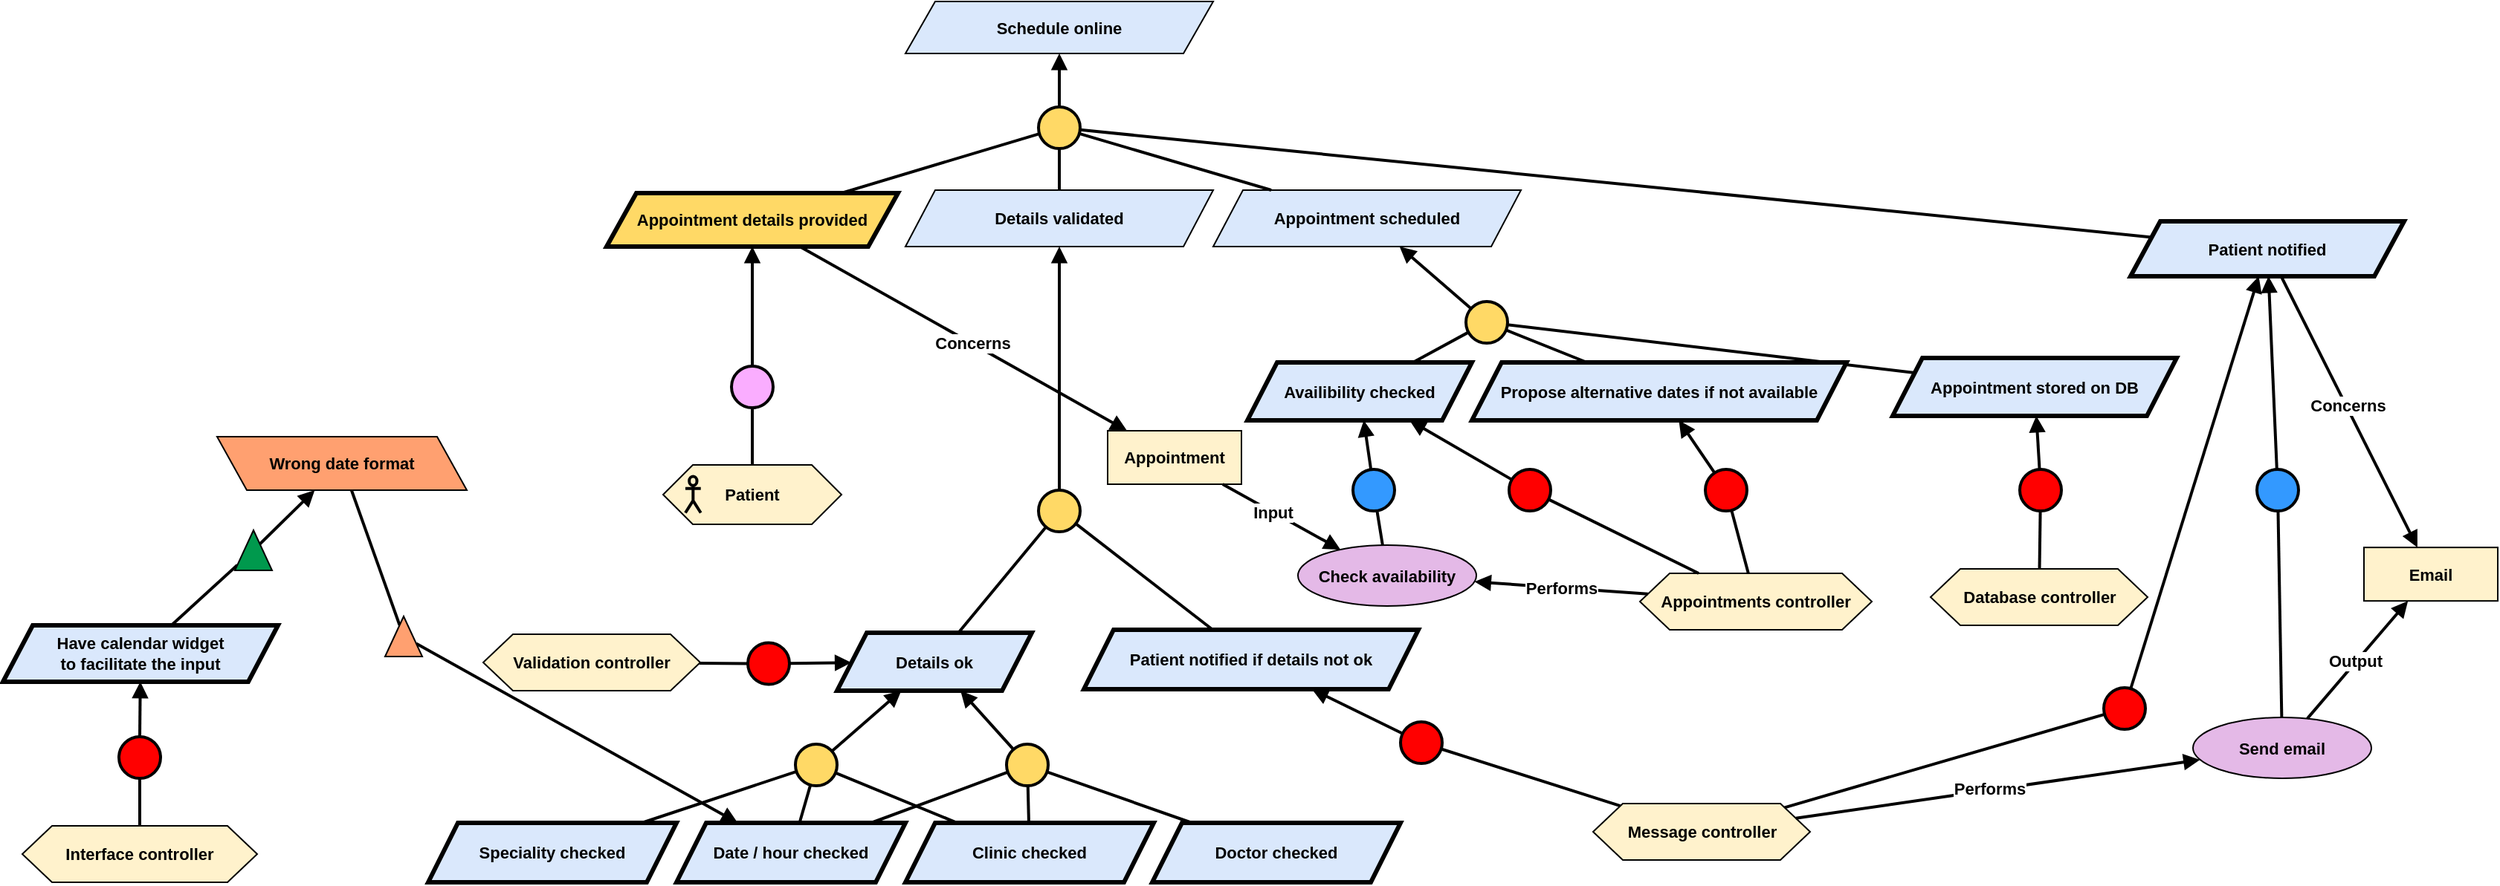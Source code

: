 <mxfile version="24.4.0" type="github">
  <diagram name="Page-1" id="M_wEQLcIumDKBrQ4-JNB">
    <mxGraphModel dx="5481" dy="-358" grid="0" gridSize="10" guides="1" tooltips="1" connect="1" arrows="1" fold="1" page="0" pageScale="1" pageWidth="827" pageHeight="1169" math="0" shadow="0">
      <root>
        <mxCell id="0" />
        <mxCell id="1" parent="0" />
        <mxCell id="sHgMJsrywVrZmcVVEgwD-94" value="Wrong date format" style="shape=parallelogram;perimeter=parallelogramPerimeter;whiteSpace=wrap;html=1;fixedSize=1;fillColor=#FFA070;fontStyle=1;fontFamily=Helvetica;fontSize=11;fontColor=default;labelBackgroundColor=none;flipH=1;flipV=0;" vertex="1" parent="1">
          <mxGeometry x="-3850" y="1680" width="168" height="36" as="geometry" />
        </mxCell>
        <mxCell id="sHgMJsrywVrZmcVVEgwD-101" value="&lt;b&gt;Have calendar widget&lt;br&gt;to facilitate the input&lt;/b&gt;" style="shape=parallelogram;perimeter=parallelogramPerimeter;whiteSpace=wrap;html=1;fixedSize=1;fillColor=#dae8fc;strokeColor=#000000;fontFamily=Helvetica;fontSize=11;fontColor=default;labelBackgroundColor=none;strokeWidth=3;" vertex="1" parent="1">
          <mxGeometry x="-3994" y="1807" width="185" height="38" as="geometry" />
        </mxCell>
        <mxCell id="sHgMJsrywVrZmcVVEgwD-102" value="&lt;div&gt;&lt;b&gt;Interface controller&lt;/b&gt;&lt;/div&gt;" style="shape=hexagon;perimeter=hexagonPerimeter2;whiteSpace=wrap;html=1;fixedSize=1;fillColor=#FFF2CC;fontFamily=Helvetica;fontSize=11;fontColor=default;labelBackgroundColor=none;" vertex="1" parent="1">
          <mxGeometry x="-3981" y="1942" width="158" height="38" as="geometry" />
        </mxCell>
        <mxCell id="sHgMJsrywVrZmcVVEgwD-106" value="" style="ellipse;whiteSpace=wrap;html=1;aspect=fixed;fillColor=#FF0000;strokeWidth=2;" vertex="1" parent="1">
          <mxGeometry x="-3916" y="1882" width="28" height="28" as="geometry" />
        </mxCell>
        <mxCell id="sHgMJsrywVrZmcVVEgwD-107" value="" style="endArrow=block;html=1;rounded=0;endFill=1;strokeWidth=2;" edge="1" parent="1" source="sHgMJsrywVrZmcVVEgwD-106" target="sHgMJsrywVrZmcVVEgwD-101">
          <mxGeometry width="50" height="50" relative="1" as="geometry">
            <mxPoint x="-3866.005" y="2033.972" as="sourcePoint" />
            <mxPoint x="-4000" y="1962" as="targetPoint" />
          </mxGeometry>
        </mxCell>
        <mxCell id="sHgMJsrywVrZmcVVEgwD-108" value="" style="endArrow=none;html=1;rounded=0;strokeWidth=2;" edge="1" parent="1" source="sHgMJsrywVrZmcVVEgwD-102" target="sHgMJsrywVrZmcVVEgwD-106">
          <mxGeometry width="50" height="50" relative="1" as="geometry">
            <mxPoint x="-3987" y="2111" as="sourcePoint" />
            <mxPoint x="-3842" y="2032" as="targetPoint" />
          </mxGeometry>
        </mxCell>
        <mxCell id="sHgMJsrywVrZmcVVEgwD-112" value="" style="endArrow=block;html=1;rounded=0;endFill=1;strokeWidth=2;" edge="1" parent="1" source="sHgMJsrywVrZmcVVEgwD-114" target="sHgMJsrywVrZmcVVEgwD-94">
          <mxGeometry width="50" height="50" relative="1" as="geometry">
            <mxPoint x="-3885.5" y="1775" as="sourcePoint" />
            <mxPoint x="-3913" y="1720" as="targetPoint" />
          </mxGeometry>
        </mxCell>
        <mxCell id="sHgMJsrywVrZmcVVEgwD-113" value="" style="endArrow=none;html=1;rounded=0;strokeWidth=2;" edge="1" parent="1" source="sHgMJsrywVrZmcVVEgwD-101" target="sHgMJsrywVrZmcVVEgwD-114">
          <mxGeometry width="50" height="50" relative="1" as="geometry">
            <mxPoint x="-4096" y="1827" as="sourcePoint" />
            <mxPoint x="-3983.256" y="1801.998" as="targetPoint" />
          </mxGeometry>
        </mxCell>
        <mxCell id="sHgMJsrywVrZmcVVEgwD-114" value="" style="triangle;whiteSpace=wrap;html=1;rotation=-90;fillColor=#00994D;" vertex="1" parent="1">
          <mxGeometry x="-3839" y="1744" width="27" height="25" as="geometry" />
        </mxCell>
        <mxCell id="sHgMJsrywVrZmcVVEgwD-127" value="&lt;b&gt;Schedule online&lt;/b&gt;" style="shape=parallelogram;perimeter=parallelogramPerimeter;whiteSpace=wrap;html=1;fixedSize=1;fillColor=#dae8fc;strokeColor=#000000;fontFamily=Helvetica;fontSize=11;fontColor=default;labelBackgroundColor=none;" vertex="1" parent="1">
          <mxGeometry x="-3387" y="1387" width="207" height="35" as="geometry" />
        </mxCell>
        <mxCell id="sHgMJsrywVrZmcVVEgwD-128" value="" style="ellipse;whiteSpace=wrap;html=1;aspect=fixed;fillColor=#FFD966;strokeWidth=2;" vertex="1" parent="1">
          <mxGeometry x="-3297.5" y="1458" width="28" height="28" as="geometry" />
        </mxCell>
        <mxCell id="sHgMJsrywVrZmcVVEgwD-129" value="" style="endArrow=block;html=1;rounded=0;endFill=1;strokeWidth=2;" edge="1" parent="1" source="sHgMJsrywVrZmcVVEgwD-128" target="sHgMJsrywVrZmcVVEgwD-127">
          <mxGeometry width="50" height="50" relative="1" as="geometry">
            <mxPoint x="-3260.005" y="1566.972" as="sourcePoint" />
            <mxPoint x="-3264" y="1522" as="targetPoint" />
          </mxGeometry>
        </mxCell>
        <mxCell id="sHgMJsrywVrZmcVVEgwD-130" value="" style="endArrow=none;html=1;rounded=0;strokeWidth=2;" edge="1" parent="1" source="sHgMJsrywVrZmcVVEgwD-131" target="sHgMJsrywVrZmcVVEgwD-128">
          <mxGeometry width="50" height="50" relative="1" as="geometry">
            <mxPoint x="-3355" y="1556" as="sourcePoint" />
            <mxPoint x="-3236" y="1565" as="targetPoint" />
          </mxGeometry>
        </mxCell>
        <mxCell id="sHgMJsrywVrZmcVVEgwD-131" value="&lt;b&gt;Appointment details provided&lt;/b&gt;" style="shape=parallelogram;perimeter=parallelogramPerimeter;whiteSpace=wrap;html=1;fixedSize=1;fillColor=#FFD966;strokeColor=#000000;strokeWidth=3;fontFamily=Helvetica;fontSize=11;fontColor=default;labelBackgroundColor=none;" vertex="1" parent="1">
          <mxGeometry x="-3588" y="1516" width="196" height="36" as="geometry" />
        </mxCell>
        <mxCell id="sHgMJsrywVrZmcVVEgwD-132" value="&lt;b&gt;Details validated&lt;/b&gt;" style="shape=parallelogram;perimeter=parallelogramPerimeter;whiteSpace=wrap;html=1;fixedSize=1;fillColor=#dae8fc;strokeColor=#000000;fontFamily=Helvetica;fontSize=11;fontColor=default;labelBackgroundColor=none;" vertex="1" parent="1">
          <mxGeometry x="-3387" y="1514" width="207" height="38" as="geometry" />
        </mxCell>
        <mxCell id="sHgMJsrywVrZmcVVEgwD-133" value="" style="ellipse;whiteSpace=wrap;html=1;aspect=fixed;fillColor=#FAADFF;strokeWidth=2;fontFamily=Helvetica;fontSize=11;fontColor=default;labelBackgroundColor=default;" vertex="1" parent="1">
          <mxGeometry x="-3504" y="1632.5" width="28" height="28" as="geometry" />
        </mxCell>
        <mxCell id="sHgMJsrywVrZmcVVEgwD-134" value="" style="endArrow=block;html=1;rounded=0;endFill=1;strokeWidth=2;strokeColor=default;align=center;verticalAlign=middle;fontFamily=Helvetica;fontSize=11;fontColor=default;labelBackgroundColor=default;" edge="1" parent="1" source="sHgMJsrywVrZmcVVEgwD-133" target="sHgMJsrywVrZmcVVEgwD-131">
          <mxGeometry width="50" height="50" relative="1" as="geometry">
            <mxPoint x="-3520.005" y="1673.972" as="sourcePoint" />
            <mxPoint x="-3524" y="1629" as="targetPoint" />
          </mxGeometry>
        </mxCell>
        <mxCell id="sHgMJsrywVrZmcVVEgwD-135" value="" style="endArrow=none;html=1;rounded=0;strokeWidth=2;strokeColor=default;align=center;verticalAlign=middle;fontFamily=Helvetica;fontSize=11;fontColor=default;labelBackgroundColor=default;" edge="1" parent="1" source="sHgMJsrywVrZmcVVEgwD-137" target="sHgMJsrywVrZmcVVEgwD-133">
          <mxGeometry width="50" height="50" relative="1" as="geometry">
            <mxPoint x="-3521" y="1736" as="sourcePoint" />
            <mxPoint x="-3496" y="1672" as="targetPoint" />
          </mxGeometry>
        </mxCell>
        <mxCell id="sHgMJsrywVrZmcVVEgwD-136" value="" style="group" vertex="1" connectable="0" parent="1">
          <mxGeometry x="-3550" y="1699" width="120" height="40" as="geometry" />
        </mxCell>
        <mxCell id="sHgMJsrywVrZmcVVEgwD-137" value="&lt;div&gt;&lt;b&gt;Patient&lt;/b&gt;&lt;/div&gt;" style="shape=hexagon;perimeter=hexagonPerimeter2;whiteSpace=wrap;html=1;fixedSize=1;fillColor=#FFF2CC;fontFamily=Helvetica;fontSize=11;fontColor=default;labelBackgroundColor=none;" vertex="1" parent="sHgMJsrywVrZmcVVEgwD-136">
          <mxGeometry width="120" height="40" as="geometry" />
        </mxCell>
        <mxCell id="sHgMJsrywVrZmcVVEgwD-138" value="" style="shape=umlActor;verticalLabelPosition=bottom;verticalAlign=top;html=1;outlineConnect=0;fillColor=none;strokeWidth=2;fontFamily=Helvetica;fontSize=11;fontColor=default;labelBackgroundColor=default;" vertex="1" parent="sHgMJsrywVrZmcVVEgwD-136">
          <mxGeometry x="14.983" y="7.75" width="10.373" height="24.5" as="geometry" />
        </mxCell>
        <mxCell id="sHgMJsrywVrZmcVVEgwD-139" value="&lt;b&gt;Details ok&lt;/b&gt;" style="shape=parallelogram;perimeter=parallelogramPerimeter;whiteSpace=wrap;html=1;fixedSize=1;fillColor=#dae8fc;strokeColor=#000000;strokeWidth=3;fontFamily=Helvetica;fontSize=11;fontColor=default;labelBackgroundColor=none;" vertex="1" parent="1">
          <mxGeometry x="-3433" y="1812" width="131" height="39" as="geometry" />
        </mxCell>
        <mxCell id="sHgMJsrywVrZmcVVEgwD-140" value="&lt;div&gt;&lt;b&gt;Validation controller&lt;/b&gt;&lt;/div&gt;" style="shape=hexagon;perimeter=hexagonPerimeter2;whiteSpace=wrap;html=1;fixedSize=1;fillColor=#FFF2CC;fontFamily=Helvetica;fontSize=11;fontColor=default;labelBackgroundColor=none;" vertex="1" parent="1">
          <mxGeometry x="-3671" y="1813" width="146" height="38" as="geometry" />
        </mxCell>
        <mxCell id="sHgMJsrywVrZmcVVEgwD-141" value="" style="ellipse;whiteSpace=wrap;html=1;aspect=fixed;fillColor=#FF0000;strokeWidth=2;" vertex="1" parent="1">
          <mxGeometry x="-3493" y="1818.75" width="28" height="28" as="geometry" />
        </mxCell>
        <mxCell id="sHgMJsrywVrZmcVVEgwD-142" value="" style="endArrow=block;html=1;rounded=0;endFill=1;strokeWidth=2;" edge="1" parent="1" source="sHgMJsrywVrZmcVVEgwD-141" target="sHgMJsrywVrZmcVVEgwD-139">
          <mxGeometry width="50" height="50" relative="1" as="geometry">
            <mxPoint x="-3463.005" y="1825.972" as="sourcePoint" />
            <mxPoint x="-3467" y="1781" as="targetPoint" />
          </mxGeometry>
        </mxCell>
        <mxCell id="sHgMJsrywVrZmcVVEgwD-143" value="" style="endArrow=none;html=1;rounded=0;strokeWidth=2;" edge="1" parent="1" source="sHgMJsrywVrZmcVVEgwD-140" target="sHgMJsrywVrZmcVVEgwD-141">
          <mxGeometry width="50" height="50" relative="1" as="geometry">
            <mxPoint x="-3464" y="1888" as="sourcePoint" />
            <mxPoint x="-3439" y="1824" as="targetPoint" />
          </mxGeometry>
        </mxCell>
        <mxCell id="sHgMJsrywVrZmcVVEgwD-144" value="&lt;b&gt;Patient notified if details not ok&lt;/b&gt;" style="shape=parallelogram;perimeter=parallelogramPerimeter;whiteSpace=wrap;html=1;fixedSize=1;fillColor=#dae8fc;strokeColor=#000000;strokeWidth=3;fontFamily=Helvetica;fontSize=11;fontColor=default;labelBackgroundColor=none;" vertex="1" parent="1">
          <mxGeometry x="-3267" y="1810" width="225" height="40" as="geometry" />
        </mxCell>
        <mxCell id="sHgMJsrywVrZmcVVEgwD-145" value="" style="ellipse;whiteSpace=wrap;html=1;aspect=fixed;fillColor=#FFD966;strokeWidth=2;" vertex="1" parent="1">
          <mxGeometry x="-3297.5" y="1716" width="28" height="28" as="geometry" />
        </mxCell>
        <mxCell id="sHgMJsrywVrZmcVVEgwD-146" value="" style="endArrow=block;html=1;rounded=0;endFill=1;strokeWidth=2;" edge="1" parent="1" source="sHgMJsrywVrZmcVVEgwD-145" target="sHgMJsrywVrZmcVVEgwD-132">
          <mxGeometry width="50" height="50" relative="1" as="geometry">
            <mxPoint x="-3291.005" y="1774.972" as="sourcePoint" />
            <mxPoint x="-3295" y="1730" as="targetPoint" />
          </mxGeometry>
        </mxCell>
        <mxCell id="sHgMJsrywVrZmcVVEgwD-147" value="" style="endArrow=none;html=1;rounded=0;strokeWidth=2;" edge="1" parent="1" source="sHgMJsrywVrZmcVVEgwD-144" target="sHgMJsrywVrZmcVVEgwD-145">
          <mxGeometry width="50" height="50" relative="1" as="geometry">
            <mxPoint x="-3292" y="1837" as="sourcePoint" />
            <mxPoint x="-3267" y="1773" as="targetPoint" />
          </mxGeometry>
        </mxCell>
        <mxCell id="sHgMJsrywVrZmcVVEgwD-148" value="" style="endArrow=none;html=1;rounded=0;strokeWidth=2;" edge="1" parent="1" source="sHgMJsrywVrZmcVVEgwD-139" target="sHgMJsrywVrZmcVVEgwD-145">
          <mxGeometry width="50" height="50" relative="1" as="geometry">
            <mxPoint x="-3154" y="1836" as="sourcePoint" />
            <mxPoint x="-3246" y="1780" as="targetPoint" />
          </mxGeometry>
        </mxCell>
        <mxCell id="sHgMJsrywVrZmcVVEgwD-149" value="&lt;b&gt;Date / hour checked&lt;/b&gt;" style="shape=parallelogram;perimeter=parallelogramPerimeter;whiteSpace=wrap;html=1;fixedSize=1;fillColor=#dae8fc;strokeColor=#000000;fontFamily=Helvetica;fontSize=11;fontColor=default;labelBackgroundColor=none;strokeWidth=3;" vertex="1" parent="1">
          <mxGeometry x="-3541" y="1940" width="154" height="40" as="geometry" />
        </mxCell>
        <mxCell id="sHgMJsrywVrZmcVVEgwD-150" value="&lt;b&gt;Speciality checked&lt;/b&gt;" style="shape=parallelogram;perimeter=parallelogramPerimeter;whiteSpace=wrap;html=1;fixedSize=1;fillColor=#dae8fc;strokeColor=#000000;fontFamily=Helvetica;fontSize=11;fontColor=default;labelBackgroundColor=none;strokeWidth=3;" vertex="1" parent="1">
          <mxGeometry x="-3708" y="1940" width="167" height="40" as="geometry" />
        </mxCell>
        <mxCell id="sHgMJsrywVrZmcVVEgwD-151" value="&lt;b&gt;Doctor checked&lt;/b&gt;" style="shape=parallelogram;perimeter=parallelogramPerimeter;whiteSpace=wrap;html=1;fixedSize=1;fillColor=#dae8fc;strokeColor=#000000;fontFamily=Helvetica;fontSize=11;fontColor=default;labelBackgroundColor=none;strokeWidth=3;" vertex="1" parent="1">
          <mxGeometry x="-3221" y="1940" width="167" height="40" as="geometry" />
        </mxCell>
        <mxCell id="sHgMJsrywVrZmcVVEgwD-152" value="" style="ellipse;whiteSpace=wrap;html=1;aspect=fixed;fillColor=#FFD966;strokeWidth=2;" vertex="1" parent="1">
          <mxGeometry x="-3461" y="1887" width="28" height="28" as="geometry" />
        </mxCell>
        <mxCell id="sHgMJsrywVrZmcVVEgwD-153" value="" style="endArrow=none;html=1;rounded=0;strokeWidth=2;" edge="1" parent="1" source="sHgMJsrywVrZmcVVEgwD-149" target="sHgMJsrywVrZmcVVEgwD-152">
          <mxGeometry width="50" height="50" relative="1" as="geometry">
            <mxPoint x="-3578" y="2070" as="sourcePoint" />
            <mxPoint x="-3519" y="2029" as="targetPoint" />
          </mxGeometry>
        </mxCell>
        <mxCell id="sHgMJsrywVrZmcVVEgwD-154" value="" style="endArrow=none;html=1;rounded=0;strokeWidth=2;" edge="1" parent="1" source="sHgMJsrywVrZmcVVEgwD-150" target="sHgMJsrywVrZmcVVEgwD-152">
          <mxGeometry width="50" height="50" relative="1" as="geometry">
            <mxPoint x="-3514" y="2104" as="sourcePoint" />
            <mxPoint x="-3480" y="2013" as="targetPoint" />
          </mxGeometry>
        </mxCell>
        <mxCell id="sHgMJsrywVrZmcVVEgwD-155" value="" style="ellipse;whiteSpace=wrap;html=1;aspect=fixed;fillColor=#FFD966;strokeWidth=2;" vertex="1" parent="1">
          <mxGeometry x="-3319" y="1887" width="28" height="28" as="geometry" />
        </mxCell>
        <mxCell id="sHgMJsrywVrZmcVVEgwD-156" value="" style="endArrow=none;html=1;rounded=0;strokeWidth=2;" edge="1" parent="1" source="sHgMJsrywVrZmcVVEgwD-151" target="sHgMJsrywVrZmcVVEgwD-155">
          <mxGeometry width="50" height="50" relative="1" as="geometry">
            <mxPoint x="-3394" y="2100" as="sourcePoint" />
            <mxPoint x="-3466" y="2011" as="targetPoint" />
          </mxGeometry>
        </mxCell>
        <mxCell id="sHgMJsrywVrZmcVVEgwD-157" value="" style="endArrow=none;html=1;rounded=0;strokeWidth=2;" edge="1" parent="1" source="sHgMJsrywVrZmcVVEgwD-149" target="sHgMJsrywVrZmcVVEgwD-155">
          <mxGeometry width="50" height="50" relative="1" as="geometry">
            <mxPoint x="-3418" y="2100" as="sourcePoint" />
            <mxPoint x="-3468" y="2012" as="targetPoint" />
          </mxGeometry>
        </mxCell>
        <mxCell id="sHgMJsrywVrZmcVVEgwD-158" value="" style="endArrow=block;html=1;rounded=0;endFill=1;strokeWidth=2;" edge="1" parent="1" source="sHgMJsrywVrZmcVVEgwD-155" target="sHgMJsrywVrZmcVVEgwD-139">
          <mxGeometry width="50" height="50" relative="1" as="geometry">
            <mxPoint x="-3257" y="1759" as="sourcePoint" />
            <mxPoint x="-3239" y="1625" as="targetPoint" />
          </mxGeometry>
        </mxCell>
        <mxCell id="sHgMJsrywVrZmcVVEgwD-159" value="" style="endArrow=block;html=1;rounded=0;endFill=1;strokeWidth=2;" edge="1" parent="1" source="sHgMJsrywVrZmcVVEgwD-152" target="sHgMJsrywVrZmcVVEgwD-139">
          <mxGeometry width="50" height="50" relative="1" as="geometry">
            <mxPoint x="-3328" y="1996" as="sourcePoint" />
            <mxPoint x="-3354" y="1861" as="targetPoint" />
          </mxGeometry>
        </mxCell>
        <mxCell id="sHgMJsrywVrZmcVVEgwD-160" value="&lt;div&gt;&lt;b&gt;Message controller&lt;/b&gt;&lt;/div&gt;" style="shape=hexagon;perimeter=hexagonPerimeter2;whiteSpace=wrap;html=1;fixedSize=1;fillColor=#FFF2CC;fontFamily=Helvetica;fontSize=11;fontColor=default;labelBackgroundColor=none;" vertex="1" parent="1">
          <mxGeometry x="-2924.5" y="1927" width="146" height="38" as="geometry" />
        </mxCell>
        <mxCell id="sHgMJsrywVrZmcVVEgwD-161" value="" style="ellipse;whiteSpace=wrap;html=1;aspect=fixed;fillColor=#FF0000;strokeWidth=2;" vertex="1" parent="1">
          <mxGeometry x="-3054" y="1872" width="28" height="28" as="geometry" />
        </mxCell>
        <mxCell id="sHgMJsrywVrZmcVVEgwD-162" value="" style="endArrow=block;html=1;rounded=0;endFill=1;strokeWidth=2;" edge="1" parent="1" source="sHgMJsrywVrZmcVVEgwD-161" target="sHgMJsrywVrZmcVVEgwD-144">
          <mxGeometry width="50" height="50" relative="1" as="geometry">
            <mxPoint x="-2940.005" y="1837.972" as="sourcePoint" />
            <mxPoint x="-2944" y="1793" as="targetPoint" />
          </mxGeometry>
        </mxCell>
        <mxCell id="sHgMJsrywVrZmcVVEgwD-163" value="" style="endArrow=none;html=1;rounded=0;strokeWidth=2;" edge="1" parent="1" source="sHgMJsrywVrZmcVVEgwD-160" target="sHgMJsrywVrZmcVVEgwD-161">
          <mxGeometry width="50" height="50" relative="1" as="geometry">
            <mxPoint x="-2941" y="1900" as="sourcePoint" />
            <mxPoint x="-2916" y="1836" as="targetPoint" />
          </mxGeometry>
        </mxCell>
        <mxCell id="sHgMJsrywVrZmcVVEgwD-164" value="" style="endArrow=none;html=1;rounded=0;strokeWidth=2;" edge="1" parent="1" source="sHgMJsrywVrZmcVVEgwD-132" target="sHgMJsrywVrZmcVVEgwD-128">
          <mxGeometry width="50" height="50" relative="1" as="geometry">
            <mxPoint x="-3422" y="1588" as="sourcePoint" />
            <mxPoint x="-3285" y="1502" as="targetPoint" />
          </mxGeometry>
        </mxCell>
        <mxCell id="sHgMJsrywVrZmcVVEgwD-165" value="&lt;b&gt;Appointment scheduled&lt;/b&gt;" style="shape=parallelogram;perimeter=parallelogramPerimeter;whiteSpace=wrap;html=1;fixedSize=1;fillColor=#dae8fc;strokeColor=#000000;fontFamily=Helvetica;fontSize=11;fontColor=default;labelBackgroundColor=none;" vertex="1" parent="1">
          <mxGeometry x="-3180" y="1514" width="207" height="38" as="geometry" />
        </mxCell>
        <mxCell id="sHgMJsrywVrZmcVVEgwD-166" value="&lt;b&gt;Availibility checked&lt;/b&gt;" style="shape=parallelogram;perimeter=parallelogramPerimeter;whiteSpace=wrap;html=1;fixedSize=1;fillColor=#dae8fc;strokeColor=#000000;strokeWidth=3;fontFamily=Helvetica;fontSize=11;fontColor=default;labelBackgroundColor=none;" vertex="1" parent="1">
          <mxGeometry x="-3157" y="1630" width="151" height="39" as="geometry" />
        </mxCell>
        <mxCell id="sHgMJsrywVrZmcVVEgwD-167" value="" style="ellipse;whiteSpace=wrap;html=1;aspect=fixed;fillColor=#FFD966;strokeWidth=2;" vertex="1" parent="1">
          <mxGeometry x="-3010" y="1589" width="28" height="28" as="geometry" />
        </mxCell>
        <mxCell id="sHgMJsrywVrZmcVVEgwD-168" value="" style="endArrow=block;html=1;rounded=0;endFill=1;strokeWidth=2;" edge="1" parent="1" source="sHgMJsrywVrZmcVVEgwD-167" target="sHgMJsrywVrZmcVVEgwD-165">
          <mxGeometry width="50" height="50" relative="1" as="geometry">
            <mxPoint x="-2715.505" y="1804.972" as="sourcePoint" />
            <mxPoint x="-2673.5" y="1645" as="targetPoint" />
          </mxGeometry>
        </mxCell>
        <mxCell id="sHgMJsrywVrZmcVVEgwD-169" value="" style="endArrow=none;html=1;rounded=0;strokeWidth=2;" edge="1" parent="1" source="sHgMJsrywVrZmcVVEgwD-166" target="sHgMJsrywVrZmcVVEgwD-167">
          <mxGeometry width="50" height="50" relative="1" as="geometry">
            <mxPoint x="-3283" y="1741" as="sourcePoint" />
            <mxPoint x="-3422" y="1678" as="targetPoint" />
          </mxGeometry>
        </mxCell>
        <mxCell id="sHgMJsrywVrZmcVVEgwD-170" value="&lt;div&gt;&lt;b&gt;Appointments controller&lt;/b&gt;&lt;/div&gt;" style="shape=hexagon;perimeter=hexagonPerimeter2;whiteSpace=wrap;html=1;fixedSize=1;fillColor=#FFF2CC;fontFamily=Helvetica;fontSize=11;fontColor=default;labelBackgroundColor=none;" vertex="1" parent="1">
          <mxGeometry x="-2893" y="1772" width="156" height="38" as="geometry" />
        </mxCell>
        <mxCell id="sHgMJsrywVrZmcVVEgwD-171" value="" style="ellipse;whiteSpace=wrap;html=1;aspect=fixed;fillColor=#FF0000;strokeWidth=2;" vertex="1" parent="1">
          <mxGeometry x="-2981" y="1702" width="28" height="28" as="geometry" />
        </mxCell>
        <mxCell id="sHgMJsrywVrZmcVVEgwD-172" value="" style="endArrow=block;html=1;rounded=0;endFill=1;strokeWidth=2;" edge="1" parent="1" source="sHgMJsrywVrZmcVVEgwD-171" target="sHgMJsrywVrZmcVVEgwD-166">
          <mxGeometry width="50" height="50" relative="1" as="geometry">
            <mxPoint x="-2701.505" y="1924.972" as="sourcePoint" />
            <mxPoint x="-2771.9" y="1926" as="targetPoint" />
          </mxGeometry>
        </mxCell>
        <mxCell id="sHgMJsrywVrZmcVVEgwD-173" value="" style="endArrow=none;html=1;rounded=0;strokeWidth=2;" edge="1" parent="1" source="sHgMJsrywVrZmcVVEgwD-170" target="sHgMJsrywVrZmcVVEgwD-171">
          <mxGeometry width="50" height="50" relative="1" as="geometry">
            <mxPoint x="-2782.5" y="2067" as="sourcePoint" />
            <mxPoint x="-2677.5" y="1923" as="targetPoint" />
          </mxGeometry>
        </mxCell>
        <mxCell id="sHgMJsrywVrZmcVVEgwD-174" value="&lt;b&gt;Appointment stored on DB&lt;/b&gt;" style="shape=parallelogram;perimeter=parallelogramPerimeter;whiteSpace=wrap;html=1;fixedSize=1;fillColor=#dae8fc;strokeColor=#000000;strokeWidth=3;fontFamily=Helvetica;fontSize=11;fontColor=default;labelBackgroundColor=none;" vertex="1" parent="1">
          <mxGeometry x="-2723" y="1627" width="191" height="39" as="geometry" />
        </mxCell>
        <mxCell id="sHgMJsrywVrZmcVVEgwD-175" value="" style="ellipse;whiteSpace=wrap;html=1;aspect=fixed;fillColor=#FF0000;strokeWidth=2;" vertex="1" parent="1">
          <mxGeometry x="-2637.5" y="1702" width="28" height="28" as="geometry" />
        </mxCell>
        <mxCell id="sHgMJsrywVrZmcVVEgwD-176" value="" style="endArrow=block;html=1;rounded=0;endFill=1;strokeWidth=2;" edge="1" parent="1" source="sHgMJsrywVrZmcVVEgwD-175" target="sHgMJsrywVrZmcVVEgwD-174">
          <mxGeometry width="50" height="50" relative="1" as="geometry">
            <mxPoint x="-2367.005" y="1798.972" as="sourcePoint" />
            <mxPoint x="-2437" y="1800" as="targetPoint" />
          </mxGeometry>
        </mxCell>
        <mxCell id="sHgMJsrywVrZmcVVEgwD-177" value="" style="endArrow=none;html=1;rounded=0;strokeWidth=2;" edge="1" parent="1" source="sHgMJsrywVrZmcVVEgwD-178" target="sHgMJsrywVrZmcVVEgwD-175">
          <mxGeometry width="50" height="50" relative="1" as="geometry">
            <mxPoint x="-2362.649" y="1949.5" as="sourcePoint" />
            <mxPoint x="-2274" y="1800.5" as="targetPoint" />
          </mxGeometry>
        </mxCell>
        <mxCell id="sHgMJsrywVrZmcVVEgwD-178" value="&lt;div&gt;&lt;b&gt;Database controller&lt;/b&gt;&lt;/div&gt;" style="shape=hexagon;perimeter=hexagonPerimeter2;whiteSpace=wrap;html=1;fixedSize=1;fillColor=#FFF2CC;fontFamily=Helvetica;fontSize=11;fontColor=default;labelBackgroundColor=none;" vertex="1" parent="1">
          <mxGeometry x="-2697.5" y="1769" width="146" height="38" as="geometry" />
        </mxCell>
        <mxCell id="sHgMJsrywVrZmcVVEgwD-179" value="" style="endArrow=none;html=1;rounded=0;strokeWidth=2;" edge="1" parent="1" source="sHgMJsrywVrZmcVVEgwD-174" target="sHgMJsrywVrZmcVVEgwD-167">
          <mxGeometry width="50" height="50" relative="1" as="geometry">
            <mxPoint x="-2976" y="1669" as="sourcePoint" />
            <mxPoint x="-2974" y="1612" as="targetPoint" />
          </mxGeometry>
        </mxCell>
        <mxCell id="sHgMJsrywVrZmcVVEgwD-180" value="&lt;b&gt;Patient notified&lt;/b&gt;" style="shape=parallelogram;perimeter=parallelogramPerimeter;whiteSpace=wrap;html=1;fixedSize=1;fillColor=#dae8fc;strokeColor=#000000;strokeWidth=3;fontFamily=Helvetica;fontSize=11;fontColor=default;labelBackgroundColor=none;" vertex="1" parent="1">
          <mxGeometry x="-2563" y="1535" width="184" height="37" as="geometry" />
        </mxCell>
        <mxCell id="sHgMJsrywVrZmcVVEgwD-181" value="" style="endArrow=none;html=1;rounded=0;strokeWidth=2;" edge="1" parent="1" source="sHgMJsrywVrZmcVVEgwD-165" target="sHgMJsrywVrZmcVVEgwD-128">
          <mxGeometry width="50" height="50" relative="1" as="geometry">
            <mxPoint x="-3243" y="1587" as="sourcePoint" />
            <mxPoint x="-3269" y="1508" as="targetPoint" />
          </mxGeometry>
        </mxCell>
        <mxCell id="sHgMJsrywVrZmcVVEgwD-182" value="" style="endArrow=none;html=1;rounded=0;strokeWidth=2;" edge="1" parent="1" source="sHgMJsrywVrZmcVVEgwD-180" target="sHgMJsrywVrZmcVVEgwD-128">
          <mxGeometry width="50" height="50" relative="1" as="geometry">
            <mxPoint x="-3060" y="1587" as="sourcePoint" />
            <mxPoint x="-3261" y="1501" as="targetPoint" />
          </mxGeometry>
        </mxCell>
        <mxCell id="sHgMJsrywVrZmcVVEgwD-183" value="&lt;b&gt;Propose alternative dates if not available&lt;/b&gt;" style="shape=parallelogram;perimeter=parallelogramPerimeter;whiteSpace=wrap;html=1;fixedSize=1;fillColor=#dae8fc;strokeColor=#000000;strokeWidth=3;fontFamily=Helvetica;fontSize=11;fontColor=default;labelBackgroundColor=none;" vertex="1" parent="1">
          <mxGeometry x="-3006" y="1630" width="252" height="39" as="geometry" />
        </mxCell>
        <mxCell id="sHgMJsrywVrZmcVVEgwD-184" value="" style="endArrow=none;html=1;rounded=0;strokeWidth=2;" edge="1" parent="1" source="sHgMJsrywVrZmcVVEgwD-183" target="sHgMJsrywVrZmcVVEgwD-167">
          <mxGeometry width="50" height="50" relative="1" as="geometry">
            <mxPoint x="-2983" y="1679" as="sourcePoint" />
            <mxPoint x="-2859" y="1617" as="targetPoint" />
          </mxGeometry>
        </mxCell>
        <mxCell id="sHgMJsrywVrZmcVVEgwD-185" value="" style="ellipse;whiteSpace=wrap;html=1;aspect=fixed;fillColor=#FF0000;strokeWidth=2;" vertex="1" parent="1">
          <mxGeometry x="-2581" y="1849" width="28" height="28" as="geometry" />
        </mxCell>
        <mxCell id="sHgMJsrywVrZmcVVEgwD-186" value="" style="endArrow=block;html=1;rounded=0;endFill=1;strokeWidth=2;" edge="1" parent="1" source="sHgMJsrywVrZmcVVEgwD-185" target="sHgMJsrywVrZmcVVEgwD-180">
          <mxGeometry width="50" height="50" relative="1" as="geometry">
            <mxPoint x="-3110.005" y="1852.972" as="sourcePoint" />
            <mxPoint x="-3234" y="1887" as="targetPoint" />
          </mxGeometry>
        </mxCell>
        <mxCell id="sHgMJsrywVrZmcVVEgwD-187" value="" style="endArrow=none;html=1;rounded=0;strokeWidth=2;" edge="1" parent="1" source="sHgMJsrywVrZmcVVEgwD-160" target="sHgMJsrywVrZmcVVEgwD-185">
          <mxGeometry width="50" height="50" relative="1" as="geometry">
            <mxPoint x="-3011" y="1990" as="sourcePoint" />
            <mxPoint x="-2906" y="1846" as="targetPoint" />
          </mxGeometry>
        </mxCell>
        <mxCell id="sHgMJsrywVrZmcVVEgwD-188" value="" style="ellipse;whiteSpace=wrap;html=1;aspect=fixed;fillColor=#FF0000;strokeWidth=2;" vertex="1" parent="1">
          <mxGeometry x="-2849" y="1702" width="28" height="28" as="geometry" />
        </mxCell>
        <mxCell id="sHgMJsrywVrZmcVVEgwD-189" value="" style="endArrow=block;html=1;rounded=0;endFill=1;strokeWidth=2;" edge="1" parent="1" source="sHgMJsrywVrZmcVVEgwD-188" target="sHgMJsrywVrZmcVVEgwD-183">
          <mxGeometry width="50" height="50" relative="1" as="geometry">
            <mxPoint x="-2519.005" y="1935.972" as="sourcePoint" />
            <mxPoint x="-2658.5" y="1820" as="targetPoint" />
          </mxGeometry>
        </mxCell>
        <mxCell id="sHgMJsrywVrZmcVVEgwD-190" value="" style="endArrow=none;html=1;rounded=0;strokeWidth=2;" edge="1" parent="1" source="sHgMJsrywVrZmcVVEgwD-170" target="sHgMJsrywVrZmcVVEgwD-188">
          <mxGeometry width="50" height="50" relative="1" as="geometry">
            <mxPoint x="-2658.5" y="1932" as="sourcePoint" />
            <mxPoint x="-2495" y="1934" as="targetPoint" />
          </mxGeometry>
        </mxCell>
        <mxCell id="sHgMJsrywVrZmcVVEgwD-191" value="&lt;b&gt;Check availability&lt;/b&gt;" style="ellipse;whiteSpace=wrap;html=1;fillColor=#E4B9E7;strokeColor=#000000;fontFamily=Helvetica;fontSize=11;fontColor=default;labelBackgroundColor=none;" vertex="1" parent="1">
          <mxGeometry x="-3123" y="1753" width="120" height="41" as="geometry" />
        </mxCell>
        <mxCell id="sHgMJsrywVrZmcVVEgwD-192" value="" style="endArrow=block;html=1;rounded=0;endFill=1;strokeWidth=2;" edge="1" parent="1" source="sHgMJsrywVrZmcVVEgwD-170" target="sHgMJsrywVrZmcVVEgwD-191">
          <mxGeometry width="50" height="50" relative="1" as="geometry">
            <mxPoint x="-2651" y="2038" as="sourcePoint" />
            <mxPoint x="-2639" y="1819" as="targetPoint" />
          </mxGeometry>
        </mxCell>
        <mxCell id="sHgMJsrywVrZmcVVEgwD-193" value="&lt;b&gt;Performs&lt;/b&gt;" style="edgeLabel;html=1;align=center;verticalAlign=middle;resizable=0;points=[];" vertex="1" connectable="0" parent="sHgMJsrywVrZmcVVEgwD-192">
          <mxGeometry x="0.112" y="-1" relative="1" as="geometry">
            <mxPoint x="6" y="1" as="offset" />
          </mxGeometry>
        </mxCell>
        <mxCell id="sHgMJsrywVrZmcVVEgwD-194" value="&lt;b&gt;Appointment&lt;/b&gt;" style="rounded=0;whiteSpace=wrap;html=1;fillColor=#FFF2CC;fontFamily=Helvetica;fontSize=11;fontColor=default;labelBackgroundColor=none;" vertex="1" parent="1">
          <mxGeometry x="-3251" y="1676" width="90" height="36" as="geometry" />
        </mxCell>
        <mxCell id="sHgMJsrywVrZmcVVEgwD-195" value="" style="endArrow=block;html=1;rounded=0;endFill=1;strokeWidth=2;" edge="1" parent="1" source="sHgMJsrywVrZmcVVEgwD-194" target="sHgMJsrywVrZmcVVEgwD-191">
          <mxGeometry width="50" height="50" relative="1" as="geometry">
            <mxPoint x="-2658" y="1990" as="sourcePoint" />
            <mxPoint x="-2658" y="2090" as="targetPoint" />
          </mxGeometry>
        </mxCell>
        <mxCell id="sHgMJsrywVrZmcVVEgwD-196" value="&lt;b&gt;Input&lt;/b&gt;" style="edgeLabel;html=1;align=center;verticalAlign=middle;resizable=0;points=[];" vertex="1" connectable="0" parent="sHgMJsrywVrZmcVVEgwD-195">
          <mxGeometry x="0.112" y="-1" relative="1" as="geometry">
            <mxPoint x="-10" y="-7" as="offset" />
          </mxGeometry>
        </mxCell>
        <mxCell id="sHgMJsrywVrZmcVVEgwD-197" value="" style="endArrow=block;html=1;rounded=0;endFill=1;strokeWidth=2;" edge="1" parent="1" source="sHgMJsrywVrZmcVVEgwD-131" target="sHgMJsrywVrZmcVVEgwD-194">
          <mxGeometry width="50" height="50" relative="1" as="geometry">
            <mxPoint x="-2990" y="1740" as="sourcePoint" />
            <mxPoint x="-2761" y="2070" as="targetPoint" />
          </mxGeometry>
        </mxCell>
        <mxCell id="sHgMJsrywVrZmcVVEgwD-198" value="&lt;b&gt;Concerns&lt;/b&gt;" style="edgeLabel;html=1;align=center;verticalAlign=middle;resizable=0;points=[];" vertex="1" connectable="0" parent="sHgMJsrywVrZmcVVEgwD-197">
          <mxGeometry x="0.112" y="-1" relative="1" as="geometry">
            <mxPoint x="-6" y="-5" as="offset" />
          </mxGeometry>
        </mxCell>
        <mxCell id="sHgMJsrywVrZmcVVEgwD-199" value="" style="ellipse;whiteSpace=wrap;html=1;aspect=fixed;fillColor=#3399FF;strokeWidth=2;" vertex="1" parent="1">
          <mxGeometry x="-3086" y="1702" width="28" height="28" as="geometry" />
        </mxCell>
        <mxCell id="sHgMJsrywVrZmcVVEgwD-200" value="" style="endArrow=block;html=1;rounded=0;endFill=1;strokeWidth=2;" edge="1" parent="1" source="sHgMJsrywVrZmcVVEgwD-199" target="sHgMJsrywVrZmcVVEgwD-166">
          <mxGeometry width="50" height="50" relative="1" as="geometry">
            <mxPoint x="-2654.005" y="2056.972" as="sourcePoint" />
            <mxPoint x="-2658" y="2012" as="targetPoint" />
          </mxGeometry>
        </mxCell>
        <mxCell id="sHgMJsrywVrZmcVVEgwD-201" value="" style="endArrow=none;html=1;rounded=0;strokeWidth=2;" edge="1" parent="1" source="sHgMJsrywVrZmcVVEgwD-191" target="sHgMJsrywVrZmcVVEgwD-199">
          <mxGeometry width="50" height="50" relative="1" as="geometry">
            <mxPoint x="-2655" y="2119" as="sourcePoint" />
            <mxPoint x="-2630" y="2055" as="targetPoint" />
          </mxGeometry>
        </mxCell>
        <mxCell id="sHgMJsrywVrZmcVVEgwD-202" value="&lt;b&gt;Email&lt;/b&gt;" style="rounded=0;whiteSpace=wrap;html=1;fillColor=#FFF2CC;fontFamily=Helvetica;fontSize=11;fontColor=default;labelBackgroundColor=none;" vertex="1" parent="1">
          <mxGeometry x="-2406" y="1754.57" width="90" height="36" as="geometry" />
        </mxCell>
        <mxCell id="sHgMJsrywVrZmcVVEgwD-203" value="" style="endArrow=block;html=1;rounded=0;endFill=1;strokeWidth=2;" edge="1" parent="1" source="sHgMJsrywVrZmcVVEgwD-180" target="sHgMJsrywVrZmcVVEgwD-202">
          <mxGeometry width="50" height="50" relative="1" as="geometry">
            <mxPoint x="-2337.654" y="1831" as="sourcePoint" />
            <mxPoint x="-2302" y="1841" as="targetPoint" />
          </mxGeometry>
        </mxCell>
        <mxCell id="sHgMJsrywVrZmcVVEgwD-204" value="&lt;b&gt;Concerns&lt;/b&gt;" style="edgeLabel;html=1;align=center;verticalAlign=middle;resizable=0;points=[];" vertex="1" connectable="0" parent="sHgMJsrywVrZmcVVEgwD-203">
          <mxGeometry x="-0.044" y="1" relative="1" as="geometry">
            <mxPoint as="offset" />
          </mxGeometry>
        </mxCell>
        <mxCell id="sHgMJsrywVrZmcVVEgwD-205" value="&lt;b&gt;Send email&lt;/b&gt;" style="ellipse;whiteSpace=wrap;html=1;fillColor=#E4B9E7;strokeColor=#000000;fontFamily=Helvetica;fontSize=11;fontColor=default;labelBackgroundColor=none;" vertex="1" parent="1">
          <mxGeometry x="-2521" y="1869" width="120" height="41" as="geometry" />
        </mxCell>
        <mxCell id="sHgMJsrywVrZmcVVEgwD-206" value="" style="endArrow=block;html=1;rounded=0;endFill=1;strokeWidth=2;" edge="1" parent="1" source="sHgMJsrywVrZmcVVEgwD-205" target="sHgMJsrywVrZmcVVEgwD-202">
          <mxGeometry width="50" height="50" relative="1" as="geometry">
            <mxPoint x="-2120.5" y="1875.7" as="sourcePoint" />
            <mxPoint x="-2422.5" y="1958.57" as="targetPoint" />
          </mxGeometry>
        </mxCell>
        <mxCell id="sHgMJsrywVrZmcVVEgwD-207" value="&lt;b&gt;Output&lt;/b&gt;" style="edgeLabel;html=1;align=center;verticalAlign=middle;resizable=0;points=[];" vertex="1" connectable="0" parent="sHgMJsrywVrZmcVVEgwD-206">
          <mxGeometry x="-0.044" y="1" relative="1" as="geometry">
            <mxPoint as="offset" />
          </mxGeometry>
        </mxCell>
        <mxCell id="sHgMJsrywVrZmcVVEgwD-208" value="" style="ellipse;whiteSpace=wrap;html=1;aspect=fixed;fillColor=#3399FF;strokeWidth=2;" vertex="1" parent="1">
          <mxGeometry x="-2478" y="1702" width="28" height="28" as="geometry" />
        </mxCell>
        <mxCell id="sHgMJsrywVrZmcVVEgwD-209" value="" style="endArrow=block;html=1;rounded=0;endFill=1;strokeWidth=2;" edge="1" parent="1" source="sHgMJsrywVrZmcVVEgwD-208" target="sHgMJsrywVrZmcVVEgwD-180">
          <mxGeometry width="50" height="50" relative="1" as="geometry">
            <mxPoint x="-2260.005" y="1694.972" as="sourcePoint" />
            <mxPoint x="-2342.156" y="1831" as="targetPoint" />
          </mxGeometry>
        </mxCell>
        <mxCell id="sHgMJsrywVrZmcVVEgwD-210" value="" style="endArrow=none;html=1;rounded=0;strokeWidth=2;" edge="1" parent="1" source="sHgMJsrywVrZmcVVEgwD-205" target="sHgMJsrywVrZmcVVEgwD-208">
          <mxGeometry width="50" height="50" relative="1" as="geometry">
            <mxPoint x="-2334.5" y="1896.57" as="sourcePoint" />
            <mxPoint x="-2309.5" y="1832.57" as="targetPoint" />
          </mxGeometry>
        </mxCell>
        <mxCell id="sHgMJsrywVrZmcVVEgwD-211" value="" style="endArrow=block;html=1;rounded=0;endFill=1;strokeWidth=2;" edge="1" parent="1" source="sHgMJsrywVrZmcVVEgwD-160" target="sHgMJsrywVrZmcVVEgwD-205">
          <mxGeometry width="50" height="50" relative="1" as="geometry">
            <mxPoint x="-2419.452" y="2119.571" as="sourcePoint" />
            <mxPoint x="-2244.5" y="2283" as="targetPoint" />
          </mxGeometry>
        </mxCell>
        <mxCell id="sHgMJsrywVrZmcVVEgwD-212" value="&lt;b&gt;Performs&lt;/b&gt;" style="edgeLabel;html=1;align=center;verticalAlign=middle;resizable=0;points=[];" vertex="1" connectable="0" parent="sHgMJsrywVrZmcVVEgwD-211">
          <mxGeometry x="-0.044" y="1" relative="1" as="geometry">
            <mxPoint as="offset" />
          </mxGeometry>
        </mxCell>
        <mxCell id="sHgMJsrywVrZmcVVEgwD-213" value="&lt;b&gt;Clinic checked&lt;/b&gt;" style="shape=parallelogram;perimeter=parallelogramPerimeter;whiteSpace=wrap;html=1;fixedSize=1;fillColor=#dae8fc;strokeColor=#000000;fontFamily=Helvetica;fontSize=11;fontColor=default;labelBackgroundColor=none;strokeWidth=3;" vertex="1" parent="1">
          <mxGeometry x="-3387" y="1940" width="167" height="40" as="geometry" />
        </mxCell>
        <mxCell id="sHgMJsrywVrZmcVVEgwD-214" value="" style="endArrow=none;html=1;rounded=0;strokeWidth=2;" edge="1" parent="1" source="sHgMJsrywVrZmcVVEgwD-213" target="sHgMJsrywVrZmcVVEgwD-155">
          <mxGeometry width="50" height="50" relative="1" as="geometry">
            <mxPoint x="-3436" y="1950" as="sourcePoint" />
            <mxPoint x="-3308" y="1915" as="targetPoint" />
          </mxGeometry>
        </mxCell>
        <mxCell id="sHgMJsrywVrZmcVVEgwD-215" value="" style="endArrow=none;html=1;rounded=0;strokeWidth=2;" edge="1" parent="1" source="sHgMJsrywVrZmcVVEgwD-213" target="sHgMJsrywVrZmcVVEgwD-152">
          <mxGeometry width="50" height="50" relative="1" as="geometry">
            <mxPoint x="-3426" y="1960" as="sourcePoint" />
            <mxPoint x="-3298" y="1925" as="targetPoint" />
          </mxGeometry>
        </mxCell>
        <mxCell id="sHgMJsrywVrZmcVVEgwD-218" value="" style="endArrow=block;html=1;rounded=0;endFill=1;strokeWidth=2;" edge="1" source="sHgMJsrywVrZmcVVEgwD-220" parent="1" target="sHgMJsrywVrZmcVVEgwD-149">
          <mxGeometry width="50" height="50" relative="1" as="geometry">
            <mxPoint x="-3620.5" y="1706" as="sourcePoint" />
            <mxPoint x="-3708.5" y="1704" as="targetPoint" />
          </mxGeometry>
        </mxCell>
        <mxCell id="sHgMJsrywVrZmcVVEgwD-219" value="" style="endArrow=none;html=1;rounded=0;strokeWidth=2;" edge="1" target="sHgMJsrywVrZmcVVEgwD-220" parent="1" source="sHgMJsrywVrZmcVVEgwD-94">
          <mxGeometry width="50" height="50" relative="1" as="geometry">
            <mxPoint x="-3708.277" y="1751" as="sourcePoint" />
            <mxPoint x="-3630.256" y="1740.998" as="targetPoint" />
          </mxGeometry>
        </mxCell>
        <mxCell id="sHgMJsrywVrZmcVVEgwD-220" value="" style="triangle;whiteSpace=wrap;html=1;rotation=-90;fillColor=#FFA070;" vertex="1" parent="1">
          <mxGeometry x="-3738" y="1802" width="27" height="25" as="geometry" />
        </mxCell>
      </root>
    </mxGraphModel>
  </diagram>
</mxfile>
